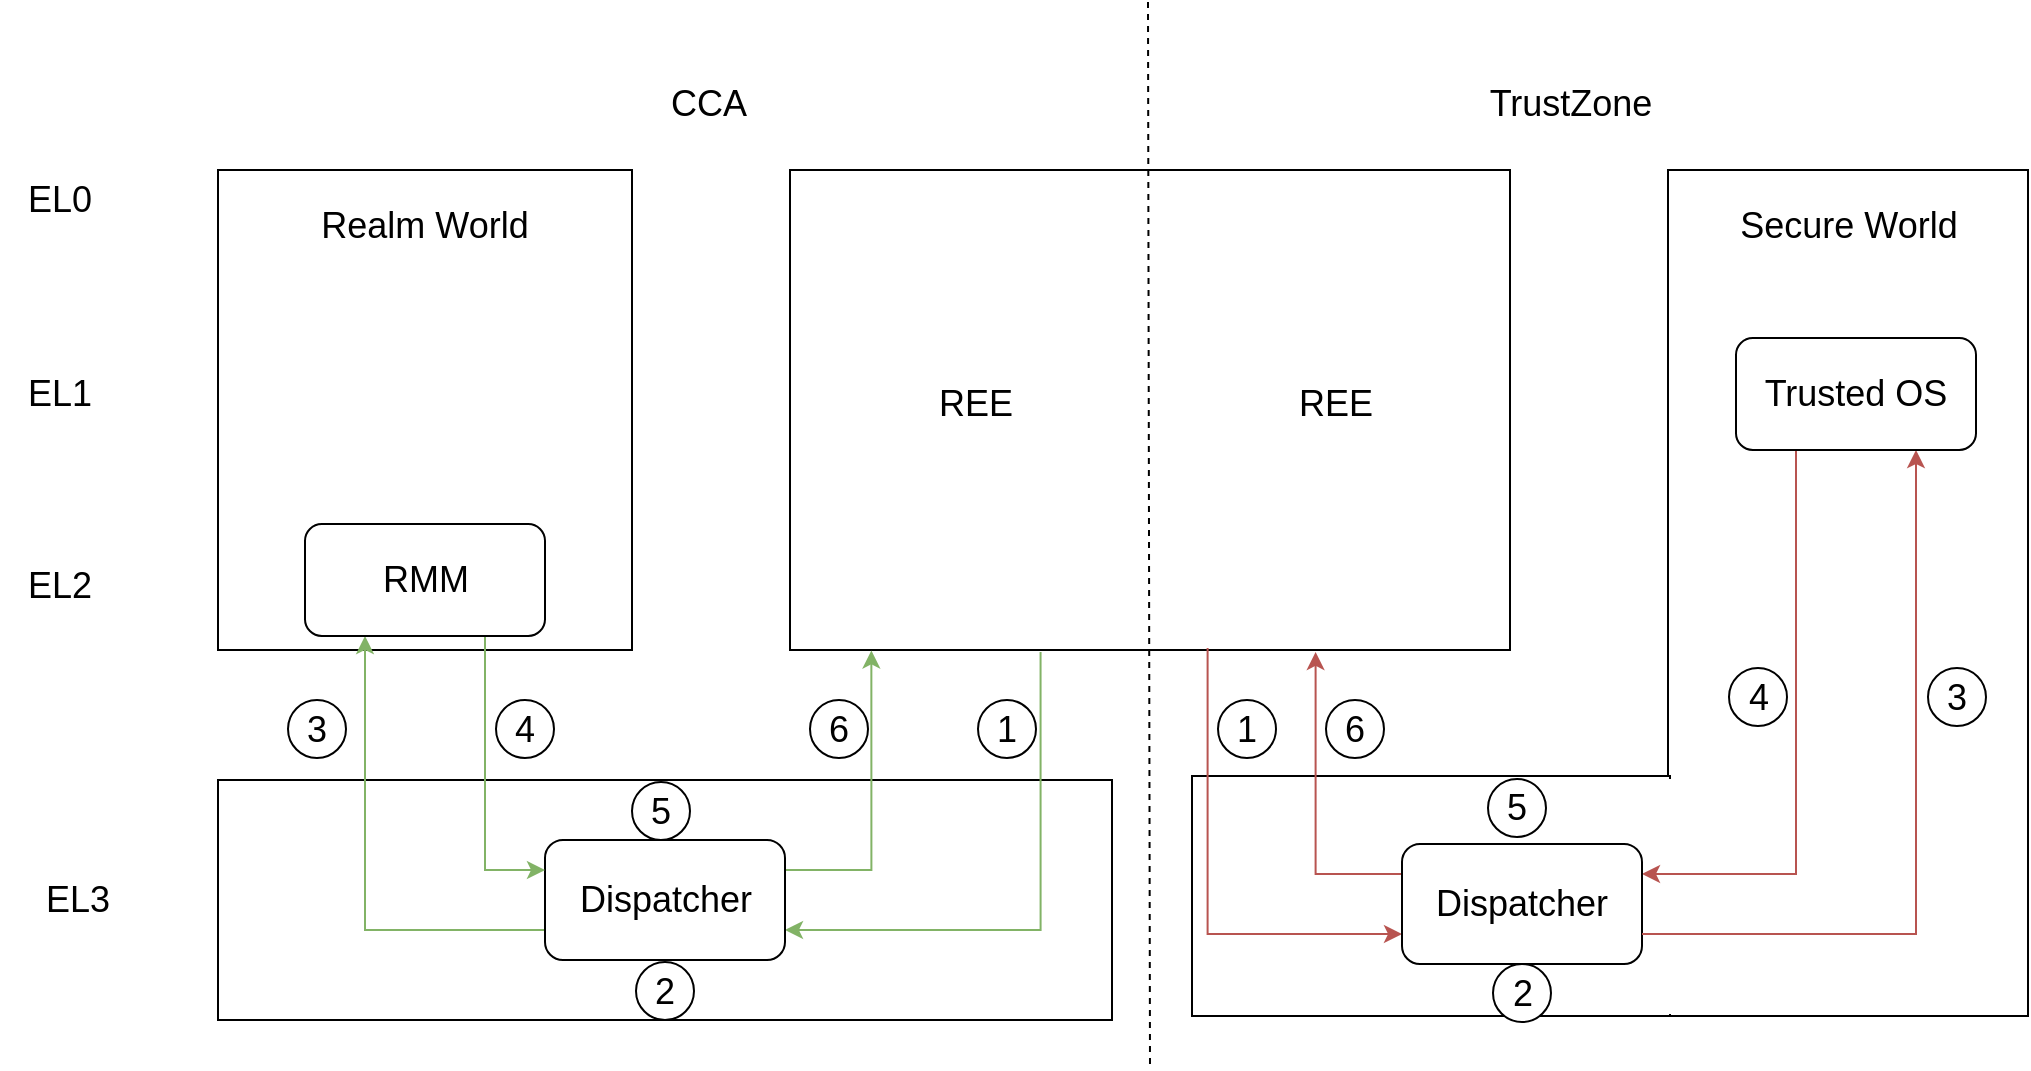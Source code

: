 <mxfile version="18.1.2" type="github">
  <diagram id="6892DLRuOYMeWGzuRMaD" name="Page-1">
    <mxGraphModel dx="1209" dy="749" grid="0" gridSize="10" guides="1" tooltips="1" connect="1" arrows="1" fold="1" page="0" pageScale="1" pageWidth="1200" pageHeight="1920" math="0" shadow="0">
      <root>
        <mxCell id="0" />
        <mxCell id="1" parent="0" />
        <mxCell id="oK6Q0EZ_InrDpfW5e9Y5-10" value="" style="rounded=0;whiteSpace=wrap;html=1;fillColor=default;" parent="1" vertex="1">
          <mxGeometry x="147" y="459" width="447" height="120" as="geometry" />
        </mxCell>
        <mxCell id="oK6Q0EZ_InrDpfW5e9Y5-36" style="edgeStyle=orthogonalEdgeStyle;rounded=0;orthogonalLoop=1;jettySize=auto;html=1;exitX=0.348;exitY=1.004;exitDx=0;exitDy=0;entryX=1;entryY=0.75;entryDx=0;entryDy=0;fontSize=18;exitPerimeter=0;fillColor=#d5e8d4;strokeColor=#82b366;" parent="1" source="oK6Q0EZ_InrDpfW5e9Y5-1" target="oK6Q0EZ_InrDpfW5e9Y5-22" edge="1">
          <mxGeometry relative="1" as="geometry" />
        </mxCell>
        <mxCell id="oK6Q0EZ_InrDpfW5e9Y5-1" value="" style="rounded=0;whiteSpace=wrap;html=1;" parent="1" vertex="1">
          <mxGeometry x="433" y="154" width="360" height="240" as="geometry" />
        </mxCell>
        <mxCell id="oK6Q0EZ_InrDpfW5e9Y5-2" value="" style="rounded=0;whiteSpace=wrap;html=1;" parent="1" vertex="1">
          <mxGeometry x="147" y="154" width="207" height="240" as="geometry" />
        </mxCell>
        <mxCell id="oK6Q0EZ_InrDpfW5e9Y5-3" value="" style="rounded=0;whiteSpace=wrap;html=1;" parent="1" vertex="1">
          <mxGeometry x="872" y="154" width="180" height="423" as="geometry" />
        </mxCell>
        <mxCell id="oK6Q0EZ_InrDpfW5e9Y5-4" value="" style="rounded=0;whiteSpace=wrap;html=1;" parent="1" vertex="1">
          <mxGeometry x="634" y="457" width="239" height="120" as="geometry" />
        </mxCell>
        <mxCell id="oK6Q0EZ_InrDpfW5e9Y5-5" value="" style="endArrow=none;dashed=1;html=1;rounded=0;" parent="1" edge="1">
          <mxGeometry width="50" height="50" relative="1" as="geometry">
            <mxPoint x="612" y="70" as="sourcePoint" />
            <mxPoint x="613" y="602" as="targetPoint" />
          </mxGeometry>
        </mxCell>
        <mxCell id="oK6Q0EZ_InrDpfW5e9Y5-9" value="" style="rounded=0;whiteSpace=wrap;html=1;fillColor=default;strokeColor=none;" parent="1" vertex="1">
          <mxGeometry x="857" y="458.5" width="120" height="117.5" as="geometry" />
        </mxCell>
        <mxCell id="oK6Q0EZ_InrDpfW5e9Y5-12" value="EL0" style="text;html=1;strokeColor=none;fillColor=none;align=center;verticalAlign=middle;whiteSpace=wrap;rounded=0;fontSize=18;" parent="1" vertex="1">
          <mxGeometry x="38" y="154" width="60" height="30" as="geometry" />
        </mxCell>
        <mxCell id="oK6Q0EZ_InrDpfW5e9Y5-13" value="EL1" style="text;html=1;strokeColor=none;fillColor=none;align=center;verticalAlign=middle;whiteSpace=wrap;rounded=0;fontSize=18;" parent="1" vertex="1">
          <mxGeometry x="38" y="251" width="60" height="30" as="geometry" />
        </mxCell>
        <mxCell id="oK6Q0EZ_InrDpfW5e9Y5-14" value="EL2" style="text;html=1;strokeColor=none;fillColor=none;align=center;verticalAlign=middle;whiteSpace=wrap;rounded=0;fontSize=18;" parent="1" vertex="1">
          <mxGeometry x="38" y="347" width="60" height="30" as="geometry" />
        </mxCell>
        <mxCell id="oK6Q0EZ_InrDpfW5e9Y5-15" value="EL3" style="text;html=1;strokeColor=none;fillColor=none;align=center;verticalAlign=middle;whiteSpace=wrap;rounded=0;fontSize=18;" parent="1" vertex="1">
          <mxGeometry x="47" y="504" width="60" height="30" as="geometry" />
        </mxCell>
        <mxCell id="oK6Q0EZ_InrDpfW5e9Y5-16" value="CCA" style="text;html=1;strokeColor=none;fillColor=none;align=center;verticalAlign=middle;whiteSpace=wrap;rounded=0;fontSize=18;" parent="1" vertex="1">
          <mxGeometry x="325" y="106" width="135" height="30" as="geometry" />
        </mxCell>
        <mxCell id="oK6Q0EZ_InrDpfW5e9Y5-17" value="TrustZone" style="text;html=1;strokeColor=none;fillColor=none;align=center;verticalAlign=middle;whiteSpace=wrap;rounded=0;fontSize=18;" parent="1" vertex="1">
          <mxGeometry x="756" y="106" width="135" height="30" as="geometry" />
        </mxCell>
        <mxCell id="oK6Q0EZ_InrDpfW5e9Y5-18" value="REE" style="text;html=1;strokeColor=none;fillColor=none;align=center;verticalAlign=middle;whiteSpace=wrap;rounded=0;fontSize=18;" parent="1" vertex="1">
          <mxGeometry x="496" y="256" width="60" height="30" as="geometry" />
        </mxCell>
        <mxCell id="oK6Q0EZ_InrDpfW5e9Y5-19" value="REE" style="text;html=1;strokeColor=none;fillColor=none;align=center;verticalAlign=middle;whiteSpace=wrap;rounded=0;fontSize=18;" parent="1" vertex="1">
          <mxGeometry x="676" y="256" width="60" height="30" as="geometry" />
        </mxCell>
        <mxCell id="oK6Q0EZ_InrDpfW5e9Y5-20" value="Realm World" style="text;html=1;strokeColor=none;fillColor=none;align=center;verticalAlign=middle;whiteSpace=wrap;rounded=0;fontSize=18;" parent="1" vertex="1">
          <mxGeometry x="191" y="167" width="119" height="30" as="geometry" />
        </mxCell>
        <mxCell id="oK6Q0EZ_InrDpfW5e9Y5-21" value="Secure World" style="text;html=1;strokeColor=none;fillColor=none;align=center;verticalAlign=middle;whiteSpace=wrap;rounded=0;fontSize=18;" parent="1" vertex="1">
          <mxGeometry x="902.5" y="167" width="119" height="30" as="geometry" />
        </mxCell>
        <mxCell id="oK6Q0EZ_InrDpfW5e9Y5-35" style="edgeStyle=orthogonalEdgeStyle;rounded=0;orthogonalLoop=1;jettySize=auto;html=1;exitX=0;exitY=0.75;exitDx=0;exitDy=0;entryX=0.25;entryY=1;entryDx=0;entryDy=0;fontSize=18;fillColor=#d5e8d4;strokeColor=#82b366;" parent="1" source="oK6Q0EZ_InrDpfW5e9Y5-22" target="oK6Q0EZ_InrDpfW5e9Y5-27" edge="1">
          <mxGeometry relative="1" as="geometry" />
        </mxCell>
        <mxCell id="oK6Q0EZ_InrDpfW5e9Y5-37" style="edgeStyle=orthogonalEdgeStyle;rounded=0;orthogonalLoop=1;jettySize=auto;html=1;exitX=1;exitY=0.25;exitDx=0;exitDy=0;entryX=0.113;entryY=1.001;entryDx=0;entryDy=0;entryPerimeter=0;fontSize=18;fillColor=#d5e8d4;strokeColor=#82b366;" parent="1" source="oK6Q0EZ_InrDpfW5e9Y5-22" target="oK6Q0EZ_InrDpfW5e9Y5-1" edge="1">
          <mxGeometry relative="1" as="geometry" />
        </mxCell>
        <mxCell id="oK6Q0EZ_InrDpfW5e9Y5-22" value="Dispatcher" style="rounded=1;whiteSpace=wrap;html=1;fontSize=18;fillColor=default;" parent="1" vertex="1">
          <mxGeometry x="310.5" y="489" width="120" height="60" as="geometry" />
        </mxCell>
        <mxCell id="oK6Q0EZ_InrDpfW5e9Y5-38" style="edgeStyle=orthogonalEdgeStyle;rounded=0;orthogonalLoop=1;jettySize=auto;html=1;exitX=0.25;exitY=1;exitDx=0;exitDy=0;entryX=1;entryY=0.25;entryDx=0;entryDy=0;fontSize=18;fillColor=#f8cecc;strokeColor=#b85450;" parent="1" source="oK6Q0EZ_InrDpfW5e9Y5-28" target="oK6Q0EZ_InrDpfW5e9Y5-23" edge="1">
          <mxGeometry relative="1" as="geometry" />
        </mxCell>
        <mxCell id="oK6Q0EZ_InrDpfW5e9Y5-40" style="edgeStyle=orthogonalEdgeStyle;rounded=0;orthogonalLoop=1;jettySize=auto;html=1;exitX=0.58;exitY=0.996;exitDx=0;exitDy=0;entryX=0;entryY=0.75;entryDx=0;entryDy=0;fontSize=18;exitPerimeter=0;fillColor=#f8cecc;strokeColor=#b85450;" parent="1" source="oK6Q0EZ_InrDpfW5e9Y5-1" target="oK6Q0EZ_InrDpfW5e9Y5-23" edge="1">
          <mxGeometry relative="1" as="geometry" />
        </mxCell>
        <mxCell id="oK6Q0EZ_InrDpfW5e9Y5-42" style="edgeStyle=orthogonalEdgeStyle;rounded=0;orthogonalLoop=1;jettySize=auto;html=1;exitX=0;exitY=0.25;exitDx=0;exitDy=0;entryX=0.73;entryY=1.004;entryDx=0;entryDy=0;fontSize=18;entryPerimeter=0;fillColor=#f8cecc;strokeColor=#b85450;" parent="1" source="oK6Q0EZ_InrDpfW5e9Y5-23" target="oK6Q0EZ_InrDpfW5e9Y5-1" edge="1">
          <mxGeometry relative="1" as="geometry" />
        </mxCell>
        <mxCell id="oK6Q0EZ_InrDpfW5e9Y5-23" value="Dispatcher" style="rounded=1;whiteSpace=wrap;html=1;fontSize=18;fillColor=default;" parent="1" vertex="1">
          <mxGeometry x="739" y="491" width="120" height="60" as="geometry" />
        </mxCell>
        <mxCell id="oK6Q0EZ_InrDpfW5e9Y5-34" style="edgeStyle=orthogonalEdgeStyle;rounded=0;orthogonalLoop=1;jettySize=auto;html=1;exitX=0.75;exitY=1;exitDx=0;exitDy=0;entryX=0;entryY=0.25;entryDx=0;entryDy=0;fontSize=18;fillColor=#d5e8d4;strokeColor=#82b366;" parent="1" source="oK6Q0EZ_InrDpfW5e9Y5-27" target="oK6Q0EZ_InrDpfW5e9Y5-22" edge="1">
          <mxGeometry relative="1" as="geometry" />
        </mxCell>
        <mxCell id="oK6Q0EZ_InrDpfW5e9Y5-27" value="RMM" style="rounded=1;whiteSpace=wrap;html=1;fontSize=18;fillColor=default;" parent="1" vertex="1">
          <mxGeometry x="190.5" y="331" width="120" height="56" as="geometry" />
        </mxCell>
        <mxCell id="oK6Q0EZ_InrDpfW5e9Y5-39" style="edgeStyle=orthogonalEdgeStyle;rounded=0;orthogonalLoop=1;jettySize=auto;html=1;exitX=1;exitY=0.75;exitDx=0;exitDy=0;entryX=0.75;entryY=1;entryDx=0;entryDy=0;fontSize=18;fillColor=#f8cecc;strokeColor=#b85450;" parent="1" source="oK6Q0EZ_InrDpfW5e9Y5-23" target="oK6Q0EZ_InrDpfW5e9Y5-28" edge="1">
          <mxGeometry relative="1" as="geometry" />
        </mxCell>
        <mxCell id="oK6Q0EZ_InrDpfW5e9Y5-28" value="Trusted OS" style="rounded=1;whiteSpace=wrap;html=1;fontSize=18;fillColor=default;" parent="1" vertex="1">
          <mxGeometry x="906" y="238" width="120" height="56" as="geometry" />
        </mxCell>
        <mxCell id="oK6Q0EZ_InrDpfW5e9Y5-43" value="1" style="ellipse;whiteSpace=wrap;html=1;aspect=fixed;fontSize=18;fillColor=default;" parent="1" vertex="1">
          <mxGeometry x="527" y="419" width="29" height="29" as="geometry" />
        </mxCell>
        <mxCell id="oK6Q0EZ_InrDpfW5e9Y5-44" value="2" style="ellipse;whiteSpace=wrap;html=1;aspect=fixed;fontSize=18;fillColor=default;" parent="1" vertex="1">
          <mxGeometry x="356" y="550" width="29" height="29" as="geometry" />
        </mxCell>
        <mxCell id="oK6Q0EZ_InrDpfW5e9Y5-45" value="3" style="ellipse;whiteSpace=wrap;html=1;aspect=fixed;fontSize=18;fillColor=default;" parent="1" vertex="1">
          <mxGeometry x="182" y="419" width="29" height="29" as="geometry" />
        </mxCell>
        <mxCell id="oK6Q0EZ_InrDpfW5e9Y5-46" value="4" style="ellipse;whiteSpace=wrap;html=1;aspect=fixed;fontSize=18;fillColor=default;" parent="1" vertex="1">
          <mxGeometry x="286" y="419" width="29" height="29" as="geometry" />
        </mxCell>
        <mxCell id="oK6Q0EZ_InrDpfW5e9Y5-47" value="5" style="ellipse;whiteSpace=wrap;html=1;aspect=fixed;fontSize=18;fillColor=default;" parent="1" vertex="1">
          <mxGeometry x="354" y="460" width="29" height="29" as="geometry" />
        </mxCell>
        <mxCell id="oK6Q0EZ_InrDpfW5e9Y5-48" value="6" style="ellipse;whiteSpace=wrap;html=1;aspect=fixed;fontSize=18;fillColor=default;" parent="1" vertex="1">
          <mxGeometry x="443" y="419" width="29" height="29" as="geometry" />
        </mxCell>
        <mxCell id="oK6Q0EZ_InrDpfW5e9Y5-49" value="1" style="ellipse;whiteSpace=wrap;html=1;aspect=fixed;fontSize=18;fillColor=default;" parent="1" vertex="1">
          <mxGeometry x="647" y="419" width="29" height="29" as="geometry" />
        </mxCell>
        <mxCell id="oK6Q0EZ_InrDpfW5e9Y5-50" value="2" style="ellipse;whiteSpace=wrap;html=1;aspect=fixed;fontSize=18;fillColor=default;" parent="1" vertex="1">
          <mxGeometry x="784.5" y="551" width="29" height="29" as="geometry" />
        </mxCell>
        <mxCell id="oK6Q0EZ_InrDpfW5e9Y5-51" value="3" style="ellipse;whiteSpace=wrap;html=1;aspect=fixed;fontSize=18;fillColor=default;" parent="1" vertex="1">
          <mxGeometry x="1002" y="403" width="29" height="29" as="geometry" />
        </mxCell>
        <mxCell id="oK6Q0EZ_InrDpfW5e9Y5-52" value="4" style="ellipse;whiteSpace=wrap;html=1;aspect=fixed;fontSize=18;fillColor=default;" parent="1" vertex="1">
          <mxGeometry x="902.5" y="403" width="29" height="29" as="geometry" />
        </mxCell>
        <mxCell id="oK6Q0EZ_InrDpfW5e9Y5-53" value="5" style="ellipse;whiteSpace=wrap;html=1;aspect=fixed;fontSize=18;fillColor=default;" parent="1" vertex="1">
          <mxGeometry x="782" y="458.5" width="29" height="29" as="geometry" />
        </mxCell>
        <mxCell id="oK6Q0EZ_InrDpfW5e9Y5-54" value="6" style="ellipse;whiteSpace=wrap;html=1;aspect=fixed;fontSize=18;fillColor=default;" parent="1" vertex="1">
          <mxGeometry x="701" y="419" width="29" height="29" as="geometry" />
        </mxCell>
      </root>
    </mxGraphModel>
  </diagram>
</mxfile>
